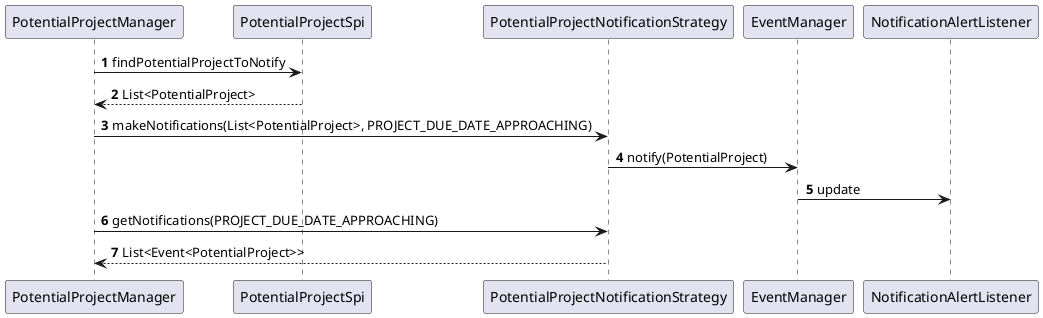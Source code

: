 @startuml
'https://plantuml.com/sequence-diagram

autonumber

PotentialProjectManager -> PotentialProjectSpi: findPotentialProjectToNotify
PotentialProjectManager <-- PotentialProjectSpi: List<PotentialProject>
PotentialProjectManager -> PotentialProjectNotificationStrategy : makeNotifications(List<PotentialProject>, PROJECT_DUE_DATE_APPROACHING)
PotentialProjectNotificationStrategy -> EventManager : notify(PotentialProject)
EventManager -> NotificationAlertListener : update
PotentialProjectManager -> PotentialProjectNotificationStrategy : getNotifications(PROJECT_DUE_DATE_APPROACHING)
PotentialProjectManager <-- PotentialProjectNotificationStrategy : List<Event<PotentialProject>>
@enduml